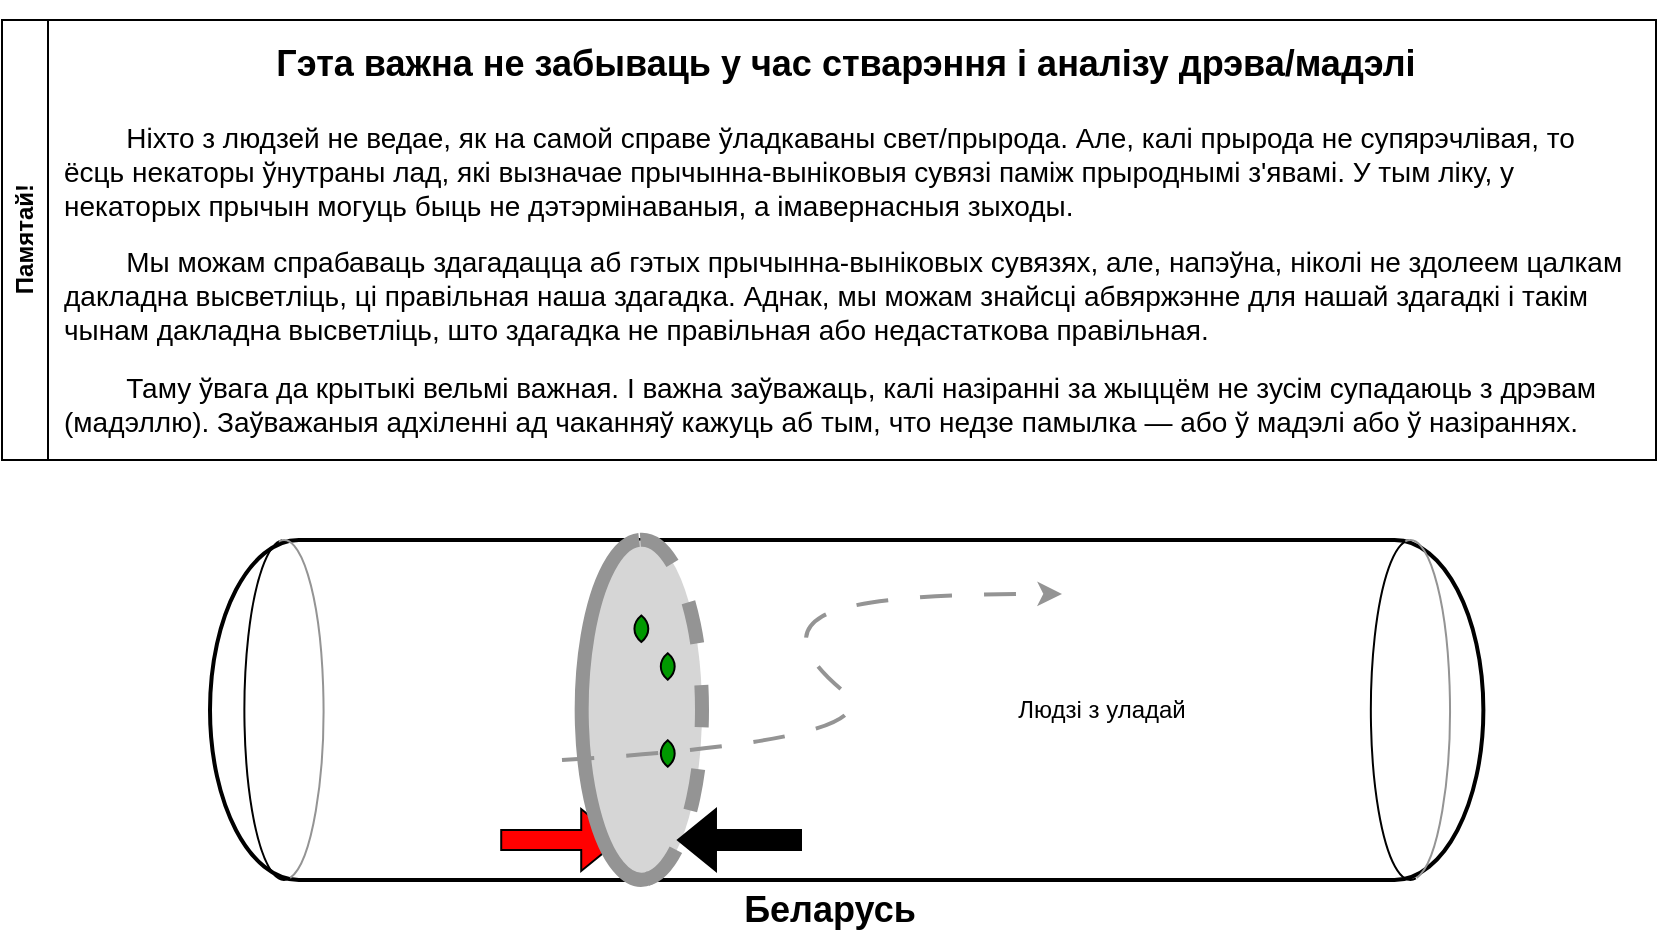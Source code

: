 <mxfile version="21.6.6" type="device">
  <diagram name="Page-1" id="jb7ZAXrOw7EJT6aN6Qqk">
    <mxGraphModel dx="946" dy="563" grid="1" gridSize="10" guides="1" tooltips="1" connect="1" arrows="1" fold="1" page="1" pageScale="1" pageWidth="827" pageHeight="1169" math="0" shadow="0">
      <root>
        <mxCell id="0" />
        <mxCell id="1" parent="0" />
        <UserObject label="" tooltip="" id="3MVue4gMXXV-KkkbURue-2">
          <mxCell style="strokeWidth=2;html=1;shape=stencil(xVVNb4MwDP01HJmAbFV7nFh37GWTdnap20YNCXKyfvz7hQZUUkpHc6nEAT/De36OrUQs11uoMMoSCSVG7CPKsm+kkkswimxgM1sHTxIXHlw4m7oQdIWFcdgeiMNSoMtoQ2qHB74yDQOXWyRu6iybR8m7/aZ+WF4oKS0JV1J7mU7ekgGX9t/k6MiSlzcnc2piF1VWoUSD5KEXcwsHRNlnsFI6TukrQMl31Or+p/TzuFIapjQP6V56LZaO7OAiwNgNuels5IEFybXsj7sLamZPbrS7ATmWW2RoAVm+hGK3IfUrVzeLrKBe7l6iTZdqj5fq2dV83/PfMgguOwyvSQAFUGFf6KoIOvnxMYYj1zEpA3UfPH4BtMHY8sRrARsvpQ+IVQduDn+g3kmAZxZC8UTPIadcCKXxzi5YvDdpZ3RgPFm+VoR35nbNhXD309BK9AjOqLstz8Af);whiteSpace=wrap;shadow=0;" vertex="1" parent="1">
            <mxGeometry x="104" y="270" width="145.106" height="170" as="geometry" />
          </mxCell>
        </UserObject>
        <mxCell id="3MVue4gMXXV-KkkbURue-25" value="" style="shape=flexArrow;endArrow=classic;html=1;rounded=0;fillColor=#ff0000;" edge="1" parent="1">
          <mxGeometry width="50" height="50" relative="1" as="geometry">
            <mxPoint x="249.11" y="420" as="sourcePoint" />
            <mxPoint x="309.11" y="420" as="targetPoint" />
          </mxGeometry>
        </mxCell>
        <mxCell id="3MVue4gMXXV-KkkbURue-30" value="" style="ellipse;whiteSpace=wrap;html=1;strokeColor=none;fillColor=#D6D6D6;rotation=0;" vertex="1" parent="1">
          <mxGeometry x="292" y="270" width="58" height="170" as="geometry" />
        </mxCell>
        <mxCell id="1DP_ufvNevRVq-RAnn8l-1" value="&lt;div&gt;Памятай!&lt;/div&gt;" style="swimlane;horizontal=0;whiteSpace=wrap;html=1;" parent="1" vertex="1">
          <mxGeometry y="10" width="827" height="220" as="geometry">
            <mxRectangle y="10" width="40" height="220" as="alternateBounds" />
          </mxGeometry>
        </mxCell>
        <mxCell id="1DP_ufvNevRVq-RAnn8l-2" value="&lt;h1 align=&quot;center&quot;&gt;&lt;font style=&quot;font-size: 18px;&quot;&gt;Гэта важна не забываць у час стварэння і аналізу дрэва/мадэлі&lt;/font&gt;&lt;br&gt;&lt;/h1&gt;&lt;p&gt;&lt;font style=&quot;font-size: 14px;&quot;&gt;&lt;span style=&quot;white-space: pre;&quot;&gt;&#x9;&lt;/span&gt;Ніхто з людзей не ведае, як на самой справе ўладкаваны свет/прырода. Але, калі прырода не супярэчлівая, то ёсць некаторы ўнутраны лад, які вызначае прычынна-выніковыя сувязі паміж прыроднымі з&#39;явамі. У тым ліку, у некаторых прычын могуць быць не дэтэрмінаваныя, а імавернасныя зыходы.&lt;/font&gt;&lt;/p&gt;&lt;p&gt;&lt;font style=&quot;font-size: 14px;&quot;&gt;&lt;span style=&quot;white-space: pre;&quot;&gt;&#x9;&lt;/span&gt;Мы можам спрабаваць здагадацца аб гэтых прычынна-выніковых сувязях, але, напэўна, ніколі не здолеем цалкам дакладна высветліць, ці правільная наша здагадка. Аднак, мы можам знайсці абвяржэнне для нашай здагадкі і такім чынам дакладна высветліць, што здагадка не правільная або недастаткова правільная.&lt;br&gt;&lt;/font&gt;&lt;/p&gt;&lt;p&gt;&lt;font style=&quot;font-size: 14px;&quot;&gt;&lt;span style=&quot;white-space: pre;&quot;&gt;&#x9;&lt;/span&gt;Таму ўвага да крытыкі вельмі важная. І важна заўважаць, калі назіранні за жыццём не зусім супадаюць з дрэвам (мадэллю). Заўважаныя адхіленні ад чаканняў кажуць аб тым, что недзе памылка — або ў мадэлі або ў назіраннях.&lt;br&gt;&lt;/font&gt;&lt;span lang=&quot;be&quot; class=&quot;HwtZe&quot;&gt;&lt;/span&gt;&lt;span lang=&quot;be&quot; class=&quot;HwtZe&quot;&gt;&lt;/span&gt;&lt;span lang=&quot;be&quot; class=&quot;HwtZe&quot;&gt;&lt;/span&gt;&lt;span lang=&quot;be&quot; class=&quot;HwtZe&quot;&gt;&lt;/span&gt;&lt;span lang=&quot;be&quot; class=&quot;HwtZe&quot;&gt;&lt;/span&gt;&lt;/p&gt;" style="text;html=1;strokeColor=none;fillColor=none;spacing=5;spacingTop=-20;whiteSpace=wrap;overflow=hidden;rounded=0;" parent="1DP_ufvNevRVq-RAnn8l-1" vertex="1">
          <mxGeometry x="26" width="790" height="220" as="geometry" />
        </mxCell>
        <mxCell id="3MVue4gMXXV-KkkbURue-8" value="" style="whiteSpace=wrap;html=1;shape=mxgraph.basic.pointed_oval;rotation=0;fillColor=#009900;" vertex="1" parent="1">
          <mxGeometry x="315.064" y="307.778" width="9.234" height="13.222" as="geometry" />
        </mxCell>
        <mxCell id="3MVue4gMXXV-KkkbURue-9" value="" style="whiteSpace=wrap;html=1;shape=mxgraph.basic.pointed_oval;rotation=0;fillColor=#009900;" vertex="1" parent="1">
          <mxGeometry x="328.255" y="370.111" width="9.234" height="13.222" as="geometry" />
        </mxCell>
        <mxCell id="3MVue4gMXXV-KkkbURue-10" value="" style="whiteSpace=wrap;html=1;shape=mxgraph.basic.pointed_oval;rotation=0;fillColor=#009900;" vertex="1" parent="1">
          <mxGeometry x="328.255" y="326.667" width="9.234" height="13.222" as="geometry" />
        </mxCell>
        <mxCell id="3MVue4gMXXV-KkkbURue-14" value="" style="group" vertex="1" connectable="0" parent="1">
          <mxGeometry x="684.426" y="270" width="39.574" height="170" as="geometry" />
        </mxCell>
        <mxCell id="3MVue4gMXXV-KkkbURue-12" value="" style="verticalLabelPosition=bottom;verticalAlign=top;html=1;shape=mxgraph.basic.arc;startAngle=0.478;endAngle=0.993;" vertex="1" parent="3MVue4gMXXV-KkkbURue-14">
          <mxGeometry width="39.574" height="170" as="geometry" />
        </mxCell>
        <mxCell id="3MVue4gMXXV-KkkbURue-13" value="" style="verticalLabelPosition=bottom;verticalAlign=top;html=1;shape=mxgraph.basic.arc;startAngle=0.979;endAngle=0.475;fillColor=default;strokeColor=#949494;" vertex="1" parent="3MVue4gMXXV-KkkbURue-14">
          <mxGeometry width="39.574" height="170" as="geometry" />
        </mxCell>
        <mxCell id="3MVue4gMXXV-KkkbURue-15" value="" style="group" vertex="1" connectable="0" parent="1">
          <mxGeometry x="121.191" y="270" width="39.574" height="170" as="geometry" />
        </mxCell>
        <mxCell id="3MVue4gMXXV-KkkbURue-16" value="" style="verticalLabelPosition=bottom;verticalAlign=top;html=1;shape=mxgraph.basic.arc;startAngle=0.478;endAngle=0.993;" vertex="1" parent="3MVue4gMXXV-KkkbURue-15">
          <mxGeometry width="39.574" height="170" as="geometry" />
        </mxCell>
        <mxCell id="3MVue4gMXXV-KkkbURue-17" value="" style="verticalLabelPosition=bottom;verticalAlign=top;html=1;shape=mxgraph.basic.arc;startAngle=0.979;endAngle=0.475;fillColor=default;strokeColor=#949494;" vertex="1" parent="3MVue4gMXXV-KkkbURue-15">
          <mxGeometry width="39.574" height="170" as="geometry" />
        </mxCell>
        <mxCell id="3MVue4gMXXV-KkkbURue-19" value="&lt;font style=&quot;font-size: 18px;&quot;&gt;&lt;b&gt;Беларусь&lt;/b&gt;&lt;/font&gt;" style="text;html=1;strokeColor=none;fillColor=none;align=center;verticalAlign=middle;whiteSpace=wrap;rounded=0;" vertex="1" parent="1">
          <mxGeometry x="384" y="440" width="60" height="30" as="geometry" />
        </mxCell>
        <mxCell id="3MVue4gMXXV-KkkbURue-22" value="" style="curved=1;endArrow=classic;html=1;rounded=0;dashed=1;dashPattern=8 8;strokeColor=#949494;strokeWidth=2;" edge="1" parent="1">
          <mxGeometry width="50" height="50" relative="1" as="geometry">
            <mxPoint x="280" y="380" as="sourcePoint" />
            <mxPoint x="530" y="297" as="targetPoint" />
            <Array as="points">
              <mxPoint x="450" y="370" />
              <mxPoint x="390" y="320" />
              <mxPoint x="430" y="296.56" />
            </Array>
          </mxGeometry>
        </mxCell>
        <mxCell id="3MVue4gMXXV-KkkbURue-20" value="Людзі з уладай" style="text;html=1;strokeColor=none;fillColor=none;align=center;verticalAlign=middle;whiteSpace=wrap;rounded=0;" vertex="1" parent="1">
          <mxGeometry x="450" y="339.89" width="200" height="30" as="geometry" />
        </mxCell>
        <mxCell id="3MVue4gMXXV-KkkbURue-26" value="" style="shape=flexArrow;endArrow=classic;html=1;rounded=0;strokeColor=#000000;fillColor=#000000;" edge="1" parent="1">
          <mxGeometry width="50" height="50" relative="1" as="geometry">
            <mxPoint x="400" y="420" as="sourcePoint" />
            <mxPoint x="337.49" y="420" as="targetPoint" />
          </mxGeometry>
        </mxCell>
        <mxCell id="3MVue4gMXXV-KkkbURue-27" value="" style="verticalLabelPosition=bottom;verticalAlign=top;html=1;shape=mxgraph.basic.arc;startAngle=0.477;endAngle=0.994;strokeWidth=7;strokeColor=#949494;" vertex="1" parent="1">
          <mxGeometry x="289.84" y="269.89" width="59.68" height="170" as="geometry" />
        </mxCell>
        <mxCell id="3MVue4gMXXV-KkkbURue-28" value="" style="verticalLabelPosition=bottom;verticalAlign=top;html=1;shape=mxgraph.basic.arc;startAngle=0.996;endAngle=0.507;dashed=1;fillColor=#D6D6D6;strokeWidth=7;strokeColor=#949494;" vertex="1" parent="1">
          <mxGeometry x="289.84" y="269.89" width="60.16" height="169.89" as="geometry" />
        </mxCell>
      </root>
    </mxGraphModel>
  </diagram>
</mxfile>
